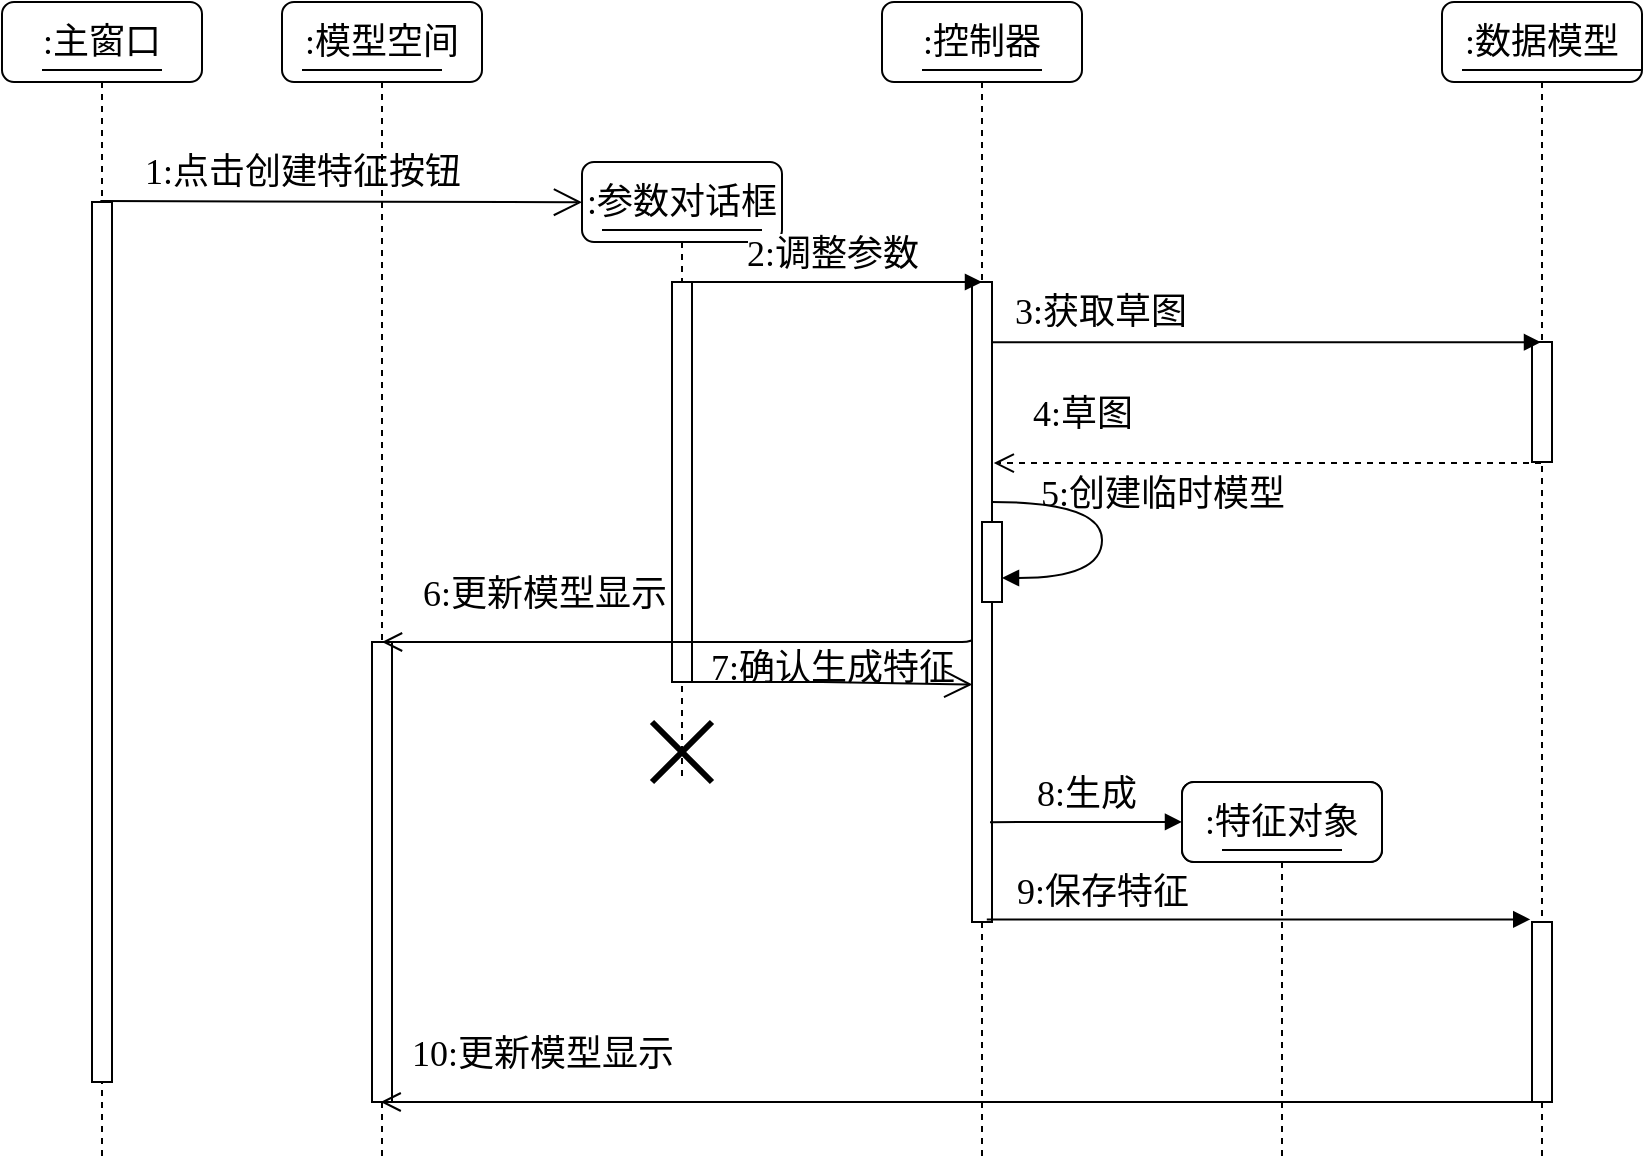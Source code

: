 <mxfile version="22.1.12" type="github">
  <diagram name="Page-1" id="13e1069c-82ec-6db2-03f1-153e76fe0fe0">
    <mxGraphModel dx="1078" dy="485" grid="1" gridSize="10" guides="1" tooltips="1" connect="1" arrows="1" fold="1" page="1" pageScale="1" pageWidth="1100" pageHeight="850" background="none" math="0" shadow="0">
      <root>
        <mxCell id="0" />
        <mxCell id="1" parent="0" />
        <mxCell id="7baba1c4bc27f4b0-2" value="&lt;font data-font-src=&quot;https://fonts.googleapis.com/css?family=Noto+Sans+Simplified+Chinese&quot; face=&quot;Noto Sans Simplified Chinese&quot; style=&quot;font-size: 18px;&quot;&gt;:模型空间&lt;/font&gt;" style="shape=umlLifeline;perimeter=lifelinePerimeter;whiteSpace=wrap;html=1;container=1;collapsible=0;recursiveResize=0;outlineConnect=0;rounded=1;shadow=0;comic=0;labelBackgroundColor=none;strokeWidth=1;fontFamily=Verdana;fontSize=12;align=center;" parent="1" vertex="1">
          <mxGeometry x="240" y="80" width="100" height="580" as="geometry" />
        </mxCell>
        <mxCell id="7baba1c4bc27f4b0-10" value="" style="html=1;points=[];perimeter=orthogonalPerimeter;rounded=0;shadow=0;comic=0;labelBackgroundColor=none;strokeWidth=1;fontFamily=Verdana;fontSize=12;align=center;" parent="7baba1c4bc27f4b0-2" vertex="1">
          <mxGeometry x="45" y="320" width="10" height="230" as="geometry" />
        </mxCell>
        <mxCell id="0fTR-4FWipxoJRkZVWZ0-3" value="" style="line;strokeWidth=1;fillColor=none;align=left;verticalAlign=middle;spacingTop=-1;spacingLeft=3;spacingRight=3;rotatable=0;labelPosition=right;points=[];portConstraint=eastwest;strokeColor=inherit;" parent="7baba1c4bc27f4b0-2" vertex="1">
          <mxGeometry x="10" y="30" width="70" height="8" as="geometry" />
        </mxCell>
        <mxCell id="7baba1c4bc27f4b0-3" value="&lt;font style=&quot;font-size: 18px;&quot; data-font-src=&quot;https://fonts.googleapis.com/css?family=Noto+Sans+Simplified+Chinese&quot; face=&quot;Noto Sans Simplified Chinese&quot;&gt;:参数对话框&lt;/font&gt;" style="shape=umlLifeline;perimeter=lifelinePerimeter;whiteSpace=wrap;html=1;container=1;collapsible=0;recursiveResize=0;outlineConnect=0;rounded=1;shadow=0;comic=0;labelBackgroundColor=none;strokeWidth=1;fontFamily=Verdana;fontSize=12;align=center;" parent="1" vertex="1">
          <mxGeometry x="390" y="160" width="100" height="310" as="geometry" />
        </mxCell>
        <mxCell id="7baba1c4bc27f4b0-13" value="" style="html=1;points=[];perimeter=orthogonalPerimeter;rounded=0;shadow=0;comic=0;labelBackgroundColor=none;strokeWidth=1;fontFamily=Verdana;fontSize=12;align=center;" parent="7baba1c4bc27f4b0-3" vertex="1">
          <mxGeometry x="45" y="60" width="10" height="200" as="geometry" />
        </mxCell>
        <mxCell id="7baba1c4bc27f4b0-30" value="&lt;font style=&quot;font-size: 18px;&quot; data-font-src=&quot;https://fonts.googleapis.com/css?family=Noto+Sans+Simplified+Chinese&quot; face=&quot;Noto Sans Simplified Chinese&quot;&gt;6:更新模型显示&lt;/font&gt;" style="html=1;verticalAlign=bottom;endArrow=open;endSize=8;labelBackgroundColor=none;fontFamily=Verdana;fontSize=12;edgeStyle=elbowEdgeStyle;elbow=vertical;exitX=0.053;exitY=0.829;exitDx=0;exitDy=0;exitPerimeter=0;" parent="7baba1c4bc27f4b0-3" target="7baba1c4bc27f4b0-2" edge="1">
          <mxGeometry x="0.526" y="-10" relative="1" as="geometry">
            <mxPoint x="-100" y="243.97" as="targetPoint" />
            <Array as="points">
              <mxPoint x="-80" y="240" />
              <mxPoint x="184.47" y="243.94" />
            </Array>
            <mxPoint x="200.0" y="200.0" as="sourcePoint" />
            <mxPoint as="offset" />
          </mxGeometry>
        </mxCell>
        <mxCell id="pZDpV4y-CNFGkw-nPmmr-12" value="" style="shape=umlDestroy;whiteSpace=wrap;html=1;strokeWidth=3;targetShapes=umlLifeline;" parent="7baba1c4bc27f4b0-3" vertex="1">
          <mxGeometry x="35" y="280" width="30" height="30" as="geometry" />
        </mxCell>
        <mxCell id="0fTR-4FWipxoJRkZVWZ0-6" value="" style="line;strokeWidth=1;fillColor=none;align=left;verticalAlign=middle;spacingTop=-1;spacingLeft=3;spacingRight=3;rotatable=0;labelPosition=right;points=[];portConstraint=eastwest;strokeColor=inherit;" parent="7baba1c4bc27f4b0-3" vertex="1">
          <mxGeometry x="10" y="30" width="80" height="8" as="geometry" />
        </mxCell>
        <mxCell id="7baba1c4bc27f4b0-4" value="&lt;font data-font-src=&quot;https://fonts.googleapis.com/css?family=Noto+Sans+Simplified+Chinese&quot; face=&quot;Noto Sans Simplified Chinese&quot; style=&quot;font-size: 18px;&quot;&gt;:控制器&lt;/font&gt;" style="shape=umlLifeline;perimeter=lifelinePerimeter;whiteSpace=wrap;html=1;container=1;collapsible=0;recursiveResize=0;outlineConnect=0;rounded=1;shadow=0;comic=0;labelBackgroundColor=none;strokeWidth=1;fontFamily=Verdana;fontSize=12;align=center;" parent="1" vertex="1">
          <mxGeometry x="540" y="80" width="100" height="580" as="geometry" />
        </mxCell>
        <mxCell id="7baba1c4bc27f4b0-16" value="" style="html=1;points=[];perimeter=orthogonalPerimeter;rounded=0;shadow=0;comic=0;labelBackgroundColor=none;strokeWidth=1;fontFamily=Verdana;fontSize=12;align=center;" parent="7baba1c4bc27f4b0-4" vertex="1">
          <mxGeometry x="45" y="140" width="10" height="320" as="geometry" />
        </mxCell>
        <mxCell id="7baba1c4bc27f4b0-37" value="" style="html=1;points=[];perimeter=orthogonalPerimeter;rounded=0;shadow=0;comic=0;labelBackgroundColor=none;strokeWidth=1;fontFamily=Verdana;fontSize=12;align=center;" parent="7baba1c4bc27f4b0-4" vertex="1">
          <mxGeometry x="50" y="260" width="10" height="40" as="geometry" />
        </mxCell>
        <mxCell id="pZDpV4y-CNFGkw-nPmmr-10" value="&lt;font style=&quot;font-size: 18px;&quot; data-font-src=&quot;https://fonts.googleapis.com/css?family=Noto+Sans+Simplified+Chinese&quot; face=&quot;Noto Sans Simplified Chinese&quot;&gt;5:创建临时模型&lt;/font&gt;" style="html=1;verticalAlign=bottom;endArrow=block;labelBackgroundColor=none;fontFamily=Verdana;fontSize=12;elbow=vertical;edgeStyle=orthogonalEdgeStyle;curved=1;entryX=1;entryY=0.286;entryPerimeter=0;exitX=1.038;exitY=0.345;exitPerimeter=0;" parent="7baba1c4bc27f4b0-4" edge="1">
          <mxGeometry x="-0.091" y="30" relative="1" as="geometry">
            <mxPoint x="55" y="250" as="sourcePoint" />
            <mxPoint x="60" y="288" as="targetPoint" />
            <Array as="points">
              <mxPoint x="110" y="250" />
              <mxPoint x="110" y="288" />
            </Array>
            <mxPoint as="offset" />
          </mxGeometry>
        </mxCell>
        <mxCell id="pZDpV4y-CNFGkw-nPmmr-19" value="&lt;font style=&quot;font-size: 18px;&quot; data-font-src=&quot;https://fonts.googleapis.com/css?family=Noto+Sans+Simplified+Chinese&quot; face=&quot;Noto Sans Simplified Chinese&quot;&gt;10:更新模型显示&lt;/font&gt;" style="html=1;verticalAlign=bottom;endArrow=open;endSize=8;labelBackgroundColor=none;fontFamily=Verdana;fontSize=12;" parent="7baba1c4bc27f4b0-4" source="7baba1c4bc27f4b0-6" edge="1">
          <mxGeometry x="0.722" y="-10" relative="1" as="geometry">
            <mxPoint x="-250.676" y="550" as="targetPoint" />
            <mxPoint x="224" y="550" as="sourcePoint" />
            <mxPoint as="offset" />
          </mxGeometry>
        </mxCell>
        <mxCell id="0fTR-4FWipxoJRkZVWZ0-4" value="" style="line;strokeWidth=1;fillColor=none;align=left;verticalAlign=middle;spacingTop=-1;spacingLeft=3;spacingRight=3;rotatable=0;labelPosition=right;points=[];portConstraint=eastwest;strokeColor=inherit;" parent="7baba1c4bc27f4b0-4" vertex="1">
          <mxGeometry x="20" y="30" width="60" height="8" as="geometry" />
        </mxCell>
        <mxCell id="7baba1c4bc27f4b0-5" value="Feature" style="shape=umlLifeline;perimeter=lifelinePerimeter;whiteSpace=wrap;html=1;container=1;collapsible=0;recursiveResize=0;outlineConnect=0;rounded=1;shadow=0;comic=0;labelBackgroundColor=none;strokeWidth=1;fontFamily=Verdana;fontSize=12;align=center;" parent="1" vertex="1">
          <mxGeometry x="690" y="470" width="100" height="190" as="geometry" />
        </mxCell>
        <mxCell id="7baba1c4bc27f4b0-6" value="&lt;font style=&quot;font-size: 18px;&quot; data-font-src=&quot;https://fonts.googleapis.com/css?family=Noto+Sans+Simplified+Chinese&quot; face=&quot;Noto Sans Simplified Chinese&quot;&gt;:数据模型&lt;/font&gt;" style="shape=umlLifeline;perimeter=lifelinePerimeter;whiteSpace=wrap;html=1;container=1;collapsible=0;recursiveResize=0;outlineConnect=0;rounded=1;shadow=0;comic=0;labelBackgroundColor=none;strokeWidth=1;fontFamily=Verdana;fontSize=12;align=center;" parent="1" vertex="1">
          <mxGeometry x="820" y="80" width="100" height="580" as="geometry" />
        </mxCell>
        <mxCell id="7baba1c4bc27f4b0-28" value="" style="html=1;points=[];perimeter=orthogonalPerimeter;rounded=0;shadow=0;comic=0;labelBackgroundColor=none;strokeWidth=1;fontFamily=Verdana;fontSize=12;align=center;" parent="7baba1c4bc27f4b0-6" vertex="1">
          <mxGeometry x="45" y="170" width="10" height="60" as="geometry" />
        </mxCell>
        <mxCell id="pZDpV4y-CNFGkw-nPmmr-16" value="" style="html=1;points=[];perimeter=orthogonalPerimeter;rounded=0;shadow=0;comic=0;labelBackgroundColor=none;strokeWidth=1;fontFamily=Verdana;fontSize=12;align=center;" parent="7baba1c4bc27f4b0-6" vertex="1">
          <mxGeometry x="45" y="460" width="10" height="90" as="geometry" />
        </mxCell>
        <mxCell id="0fTR-4FWipxoJRkZVWZ0-5" value="" style="line;strokeWidth=1;fillColor=none;align=left;verticalAlign=middle;spacingTop=-1;spacingLeft=3;spacingRight=3;rotatable=0;labelPosition=right;points=[];portConstraint=eastwest;strokeColor=inherit;" parent="7baba1c4bc27f4b0-6" vertex="1">
          <mxGeometry x="10" y="30" width="90" height="8" as="geometry" />
        </mxCell>
        <mxCell id="7baba1c4bc27f4b0-8" value="&lt;font face=&quot;Noto Sans Simplified Chinese&quot; style=&quot;font-size: 18px;&quot;&gt;:主窗口&lt;/font&gt;" style="shape=umlLifeline;perimeter=lifelinePerimeter;whiteSpace=wrap;html=1;container=1;collapsible=0;recursiveResize=0;outlineConnect=0;rounded=1;shadow=0;comic=0;labelBackgroundColor=none;strokeWidth=1;fontFamily=Verdana;fontSize=12;align=center;" parent="1" vertex="1">
          <mxGeometry x="100" y="80" width="100" height="580" as="geometry" />
        </mxCell>
        <mxCell id="7baba1c4bc27f4b0-9" value="" style="html=1;points=[];perimeter=orthogonalPerimeter;rounded=0;shadow=0;comic=0;labelBackgroundColor=none;strokeWidth=1;fontFamily=Verdana;fontSize=12;align=center;" parent="7baba1c4bc27f4b0-8" vertex="1">
          <mxGeometry x="45" y="100" width="10" height="440" as="geometry" />
        </mxCell>
        <mxCell id="0fTR-4FWipxoJRkZVWZ0-2" value="" style="line;strokeWidth=1;fillColor=none;align=left;verticalAlign=middle;spacingTop=-1;spacingLeft=3;spacingRight=3;rotatable=0;labelPosition=right;points=[];portConstraint=eastwest;strokeColor=inherit;" parent="7baba1c4bc27f4b0-8" vertex="1">
          <mxGeometry x="20" y="30" width="60" height="8" as="geometry" />
        </mxCell>
        <mxCell id="pZDpV4y-CNFGkw-nPmmr-3" value="&lt;font data-font-src=&quot;https://fonts.googleapis.com/css?family=Noto+Sans+Simplified+Chinese&quot; face=&quot;Noto Sans Simplified Chinese&quot; style=&quot;font-size: 18px;&quot;&gt;2:调整参数&lt;/font&gt;" style="html=1;verticalAlign=bottom;endArrow=block;curved=0;rounded=0;" parent="1" edge="1">
          <mxGeometry width="80" relative="1" as="geometry">
            <mxPoint x="439.824" y="220.0" as="sourcePoint" />
            <mxPoint x="590" y="220.0" as="targetPoint" />
            <Array as="points">
              <mxPoint x="470.5" y="220" />
            </Array>
          </mxGeometry>
        </mxCell>
        <mxCell id="pZDpV4y-CNFGkw-nPmmr-5" value="&lt;font face=&quot;Noto Sans Simplified Chinese&quot; style=&quot;font-size: 18px;&quot;&gt;3:获取草图&lt;/font&gt;" style="html=1;verticalAlign=bottom;endArrow=block;curved=0;rounded=0;exitX=0.994;exitY=0.094;exitDx=0;exitDy=0;exitPerimeter=0;" parent="1" source="7baba1c4bc27f4b0-16" target="7baba1c4bc27f4b0-6" edge="1">
          <mxGeometry x="-0.606" y="1" width="80" relative="1" as="geometry">
            <mxPoint x="605.0" y="630" as="sourcePoint" />
            <mxPoint x="877.68" y="630" as="targetPoint" />
            <mxPoint as="offset" />
          </mxGeometry>
        </mxCell>
        <mxCell id="pZDpV4y-CNFGkw-nPmmr-6" value="&lt;font data-font-src=&quot;https://fonts.googleapis.com/css?family=Noto+Sans+Simplified+Chinese&quot; face=&quot;Noto Sans Simplified Chinese&quot; style=&quot;font-size: 18px;&quot;&gt;4:草图&lt;/font&gt;" style="html=1;verticalAlign=bottom;endArrow=open;dashed=1;endSize=8;labelBackgroundColor=none;fontFamily=Verdana;fontSize=12;entryX=1.088;entryY=0.283;entryDx=0;entryDy=0;entryPerimeter=0;" parent="1" source="7baba1c4bc27f4b0-6" target="7baba1c4bc27f4b0-16" edge="1">
          <mxGeometry x="0.677" y="-11" relative="1" as="geometry">
            <mxPoint x="610" y="690" as="targetPoint" />
            <mxPoint x="875" y="690" as="sourcePoint" />
            <mxPoint as="offset" />
          </mxGeometry>
        </mxCell>
        <mxCell id="pZDpV4y-CNFGkw-nPmmr-18" value="&lt;font style=&quot;font-size: 18px;&quot; face=&quot;Noto Sans Simplified Chinese&quot;&gt;9:保存特征&lt;/font&gt;" style="html=1;verticalAlign=bottom;endArrow=block;curved=0;rounded=0;entryX=-0.088;entryY=-0.014;entryDx=0;entryDy=0;entryPerimeter=0;exitX=0.74;exitY=0.996;exitDx=0;exitDy=0;exitPerimeter=0;" parent="1" source="7baba1c4bc27f4b0-16" target="pZDpV4y-CNFGkw-nPmmr-16" edge="1">
          <mxGeometry x="-0.576" width="80" relative="1" as="geometry">
            <mxPoint x="600" y="539" as="sourcePoint" />
            <mxPoint x="730" y="540" as="targetPoint" />
            <mxPoint as="offset" />
          </mxGeometry>
        </mxCell>
        <mxCell id="0fTR-4FWipxoJRkZVWZ0-7" value="&lt;font style=&quot;font-size: 18px;&quot; data-font-src=&quot;https://fonts.googleapis.com/css?family=Noto+Sans+Simplified+Chinese&quot; face=&quot;Noto Sans Simplified Chinese&quot;&gt;:特征对象&lt;/font&gt;" style="shape=umlLifeline;perimeter=lifelinePerimeter;whiteSpace=wrap;html=1;container=1;collapsible=0;recursiveResize=0;outlineConnect=0;rounded=1;shadow=0;comic=0;labelBackgroundColor=none;strokeWidth=1;fontFamily=Verdana;fontSize=12;align=center;" parent="1" vertex="1">
          <mxGeometry x="690" y="470" width="100" height="190" as="geometry" />
        </mxCell>
        <mxCell id="z8NptdIp1Vsu_aSBjJlj-2" value="" style="line;strokeWidth=1;fillColor=none;align=left;verticalAlign=middle;spacingTop=-1;spacingLeft=3;spacingRight=3;rotatable=0;labelPosition=right;points=[];portConstraint=eastwest;strokeColor=inherit;" parent="0fTR-4FWipxoJRkZVWZ0-7" vertex="1">
          <mxGeometry x="20" y="30" width="60" height="8" as="geometry" />
        </mxCell>
        <mxCell id="pZDpV4y-CNFGkw-nPmmr-14" value="&lt;font style=&quot;font-size: 18px;&quot; data-font-src=&quot;https://fonts.googleapis.com/css?family=Noto+Sans+Simplified+Chinese&quot; face=&quot;Noto Sans Simplified Chinese&quot;&gt;8:生成&lt;/font&gt;" style="html=1;verticalAlign=bottom;endArrow=block;curved=0;rounded=0;entryX=0;entryY=0.105;entryDx=0;entryDy=0;entryPerimeter=0;exitX=0.9;exitY=0.844;exitDx=0;exitDy=0;exitPerimeter=0;" parent="1" source="7baba1c4bc27f4b0-16" target="0fTR-4FWipxoJRkZVWZ0-7" edge="1">
          <mxGeometry width="80" relative="1" as="geometry">
            <mxPoint x="600" y="490" as="sourcePoint" />
            <mxPoint x="686" y="511.12" as="targetPoint" />
          </mxGeometry>
        </mxCell>
        <mxCell id="0fTR-4FWipxoJRkZVWZ0-8" value="" style="endArrow=open;endFill=1;endSize=12;html=1;rounded=0;exitX=0.42;exitY=-0.001;exitDx=0;exitDy=0;exitPerimeter=0;entryX=0;entryY=0.065;entryDx=0;entryDy=0;entryPerimeter=0;" parent="1" source="7baba1c4bc27f4b0-9" target="7baba1c4bc27f4b0-3" edge="1">
          <mxGeometry width="160" relative="1" as="geometry">
            <mxPoint x="30" y="280" as="sourcePoint" />
            <mxPoint x="190" y="280" as="targetPoint" />
          </mxGeometry>
        </mxCell>
        <mxCell id="0fTR-4FWipxoJRkZVWZ0-9" value="&lt;font style=&quot;font-size: 18px;&quot; data-font-src=&quot;https://fonts.googleapis.com/css?family=Noto+Sans+Simplified+Chinese&quot; face=&quot;Noto Sans Simplified Chinese&quot;&gt;1:点击创建特征按钮&lt;/font&gt;" style="text;html=1;align=center;verticalAlign=middle;resizable=0;points=[];autosize=1;strokeColor=none;fillColor=none;" parent="1" vertex="1">
          <mxGeometry x="160" y="145" width="180" height="40" as="geometry" />
        </mxCell>
        <mxCell id="0fTR-4FWipxoJRkZVWZ0-11" value="" style="endArrow=open;endFill=1;endSize=12;html=1;rounded=0;entryX=0.02;entryY=0.629;entryDx=0;entryDy=0;entryPerimeter=0;" parent="1" source="7baba1c4bc27f4b0-3" target="7baba1c4bc27f4b0-16" edge="1">
          <mxGeometry width="160" relative="1" as="geometry">
            <mxPoint x="-80" y="370" as="sourcePoint" />
            <mxPoint x="580" y="420" as="targetPoint" />
            <Array as="points">
              <mxPoint x="510" y="420" />
            </Array>
          </mxGeometry>
        </mxCell>
        <mxCell id="0fTR-4FWipxoJRkZVWZ0-12" value="&lt;font style=&quot;font-size: 18px;&quot; data-font-src=&quot;https://fonts.googleapis.com/css?family=Noto+Sans+Simplified+Chinese&quot; face=&quot;Noto Sans Simplified Chinese&quot;&gt;7:确认生成特征&lt;/font&gt;" style="text;html=1;align=center;verticalAlign=middle;resizable=0;points=[];autosize=1;strokeColor=none;fillColor=none;" parent="1" vertex="1">
          <mxGeometry x="440" y="393" width="150" height="40" as="geometry" />
        </mxCell>
      </root>
    </mxGraphModel>
  </diagram>
</mxfile>
